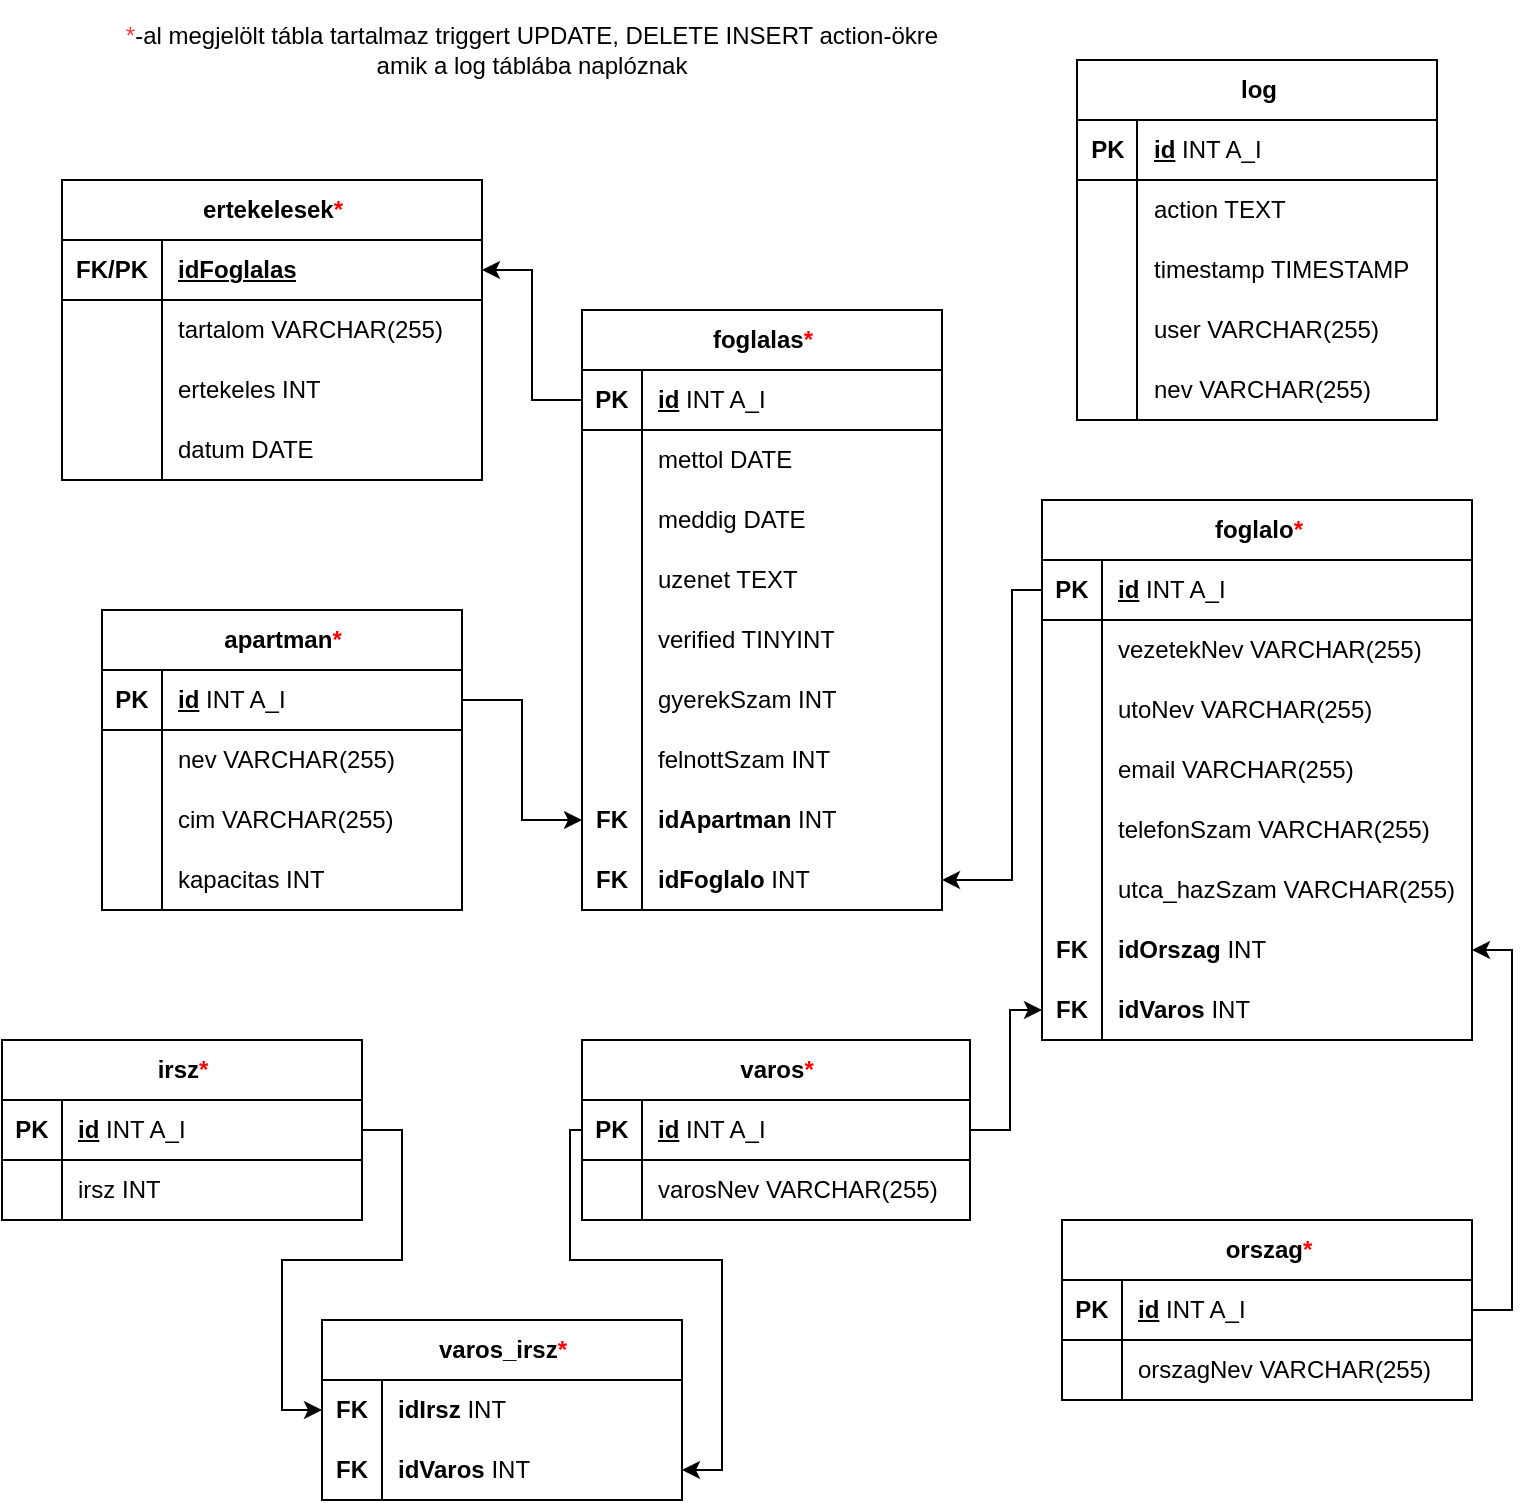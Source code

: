 <mxfile version="26.1.2">
  <diagram id="C5RBs43oDa-KdzZeNtuy" name="Page-1">
    <mxGraphModel dx="1674" dy="746" grid="1" gridSize="10" guides="1" tooltips="1" connect="1" arrows="1" fold="1" page="1" pageScale="1" pageWidth="827" pageHeight="1169" math="0" shadow="0">
      <root>
        <mxCell id="WIyWlLk6GJQsqaUBKTNV-0" />
        <mxCell id="WIyWlLk6GJQsqaUBKTNV-1" parent="WIyWlLk6GJQsqaUBKTNV-0" />
        <mxCell id="QdJBQ31iJPerD64NWR5G-0" value="apartman&lt;span style=&quot;color: rgb(255, 0, 0);&quot;&gt;*&lt;/span&gt;" style="shape=table;startSize=30;container=1;collapsible=1;childLayout=tableLayout;fixedRows=1;rowLines=0;fontStyle=1;align=center;resizeLast=1;html=1;" parent="WIyWlLk6GJQsqaUBKTNV-1" vertex="1">
          <mxGeometry x="70" y="325" width="180" height="150" as="geometry" />
        </mxCell>
        <mxCell id="QdJBQ31iJPerD64NWR5G-1" value="" style="shape=tableRow;horizontal=0;startSize=0;swimlaneHead=0;swimlaneBody=0;fillColor=none;collapsible=0;dropTarget=0;points=[[0,0.5],[1,0.5]];portConstraint=eastwest;top=0;left=0;right=0;bottom=1;" parent="QdJBQ31iJPerD64NWR5G-0" vertex="1">
          <mxGeometry y="30" width="180" height="30" as="geometry" />
        </mxCell>
        <mxCell id="QdJBQ31iJPerD64NWR5G-2" value="PK" style="shape=partialRectangle;connectable=0;fillColor=none;top=0;left=0;bottom=0;right=0;fontStyle=1;overflow=hidden;whiteSpace=wrap;html=1;" parent="QdJBQ31iJPerD64NWR5G-1" vertex="1">
          <mxGeometry width="30" height="30" as="geometry">
            <mxRectangle width="30" height="30" as="alternateBounds" />
          </mxGeometry>
        </mxCell>
        <mxCell id="QdJBQ31iJPerD64NWR5G-3" value="&lt;u&gt;id&lt;/u&gt; &lt;span style=&quot;font-weight: normal;&quot;&gt;INT A_I&lt;/span&gt;" style="shape=partialRectangle;connectable=0;fillColor=none;top=0;left=0;bottom=0;right=0;align=left;spacingLeft=6;fontStyle=1;overflow=hidden;whiteSpace=wrap;html=1;" parent="QdJBQ31iJPerD64NWR5G-1" vertex="1">
          <mxGeometry x="30" width="150" height="30" as="geometry">
            <mxRectangle width="150" height="30" as="alternateBounds" />
          </mxGeometry>
        </mxCell>
        <mxCell id="QdJBQ31iJPerD64NWR5G-4" value="" style="shape=tableRow;horizontal=0;startSize=0;swimlaneHead=0;swimlaneBody=0;fillColor=none;collapsible=0;dropTarget=0;points=[[0,0.5],[1,0.5]];portConstraint=eastwest;top=0;left=0;right=0;bottom=0;" parent="QdJBQ31iJPerD64NWR5G-0" vertex="1">
          <mxGeometry y="60" width="180" height="30" as="geometry" />
        </mxCell>
        <mxCell id="QdJBQ31iJPerD64NWR5G-5" value="" style="shape=partialRectangle;connectable=0;fillColor=none;top=0;left=0;bottom=0;right=0;editable=1;overflow=hidden;whiteSpace=wrap;html=1;" parent="QdJBQ31iJPerD64NWR5G-4" vertex="1">
          <mxGeometry width="30" height="30" as="geometry">
            <mxRectangle width="30" height="30" as="alternateBounds" />
          </mxGeometry>
        </mxCell>
        <mxCell id="QdJBQ31iJPerD64NWR5G-6" value="nev VARCHAR(255)" style="shape=partialRectangle;connectable=0;fillColor=none;top=0;left=0;bottom=0;right=0;align=left;spacingLeft=6;overflow=hidden;whiteSpace=wrap;html=1;" parent="QdJBQ31iJPerD64NWR5G-4" vertex="1">
          <mxGeometry x="30" width="150" height="30" as="geometry">
            <mxRectangle width="150" height="30" as="alternateBounds" />
          </mxGeometry>
        </mxCell>
        <mxCell id="QdJBQ31iJPerD64NWR5G-7" value="" style="shape=tableRow;horizontal=0;startSize=0;swimlaneHead=0;swimlaneBody=0;fillColor=none;collapsible=0;dropTarget=0;points=[[0,0.5],[1,0.5]];portConstraint=eastwest;top=0;left=0;right=0;bottom=0;" parent="QdJBQ31iJPerD64NWR5G-0" vertex="1">
          <mxGeometry y="90" width="180" height="30" as="geometry" />
        </mxCell>
        <mxCell id="QdJBQ31iJPerD64NWR5G-8" value="" style="shape=partialRectangle;connectable=0;fillColor=none;top=0;left=0;bottom=0;right=0;editable=1;overflow=hidden;whiteSpace=wrap;html=1;" parent="QdJBQ31iJPerD64NWR5G-7" vertex="1">
          <mxGeometry width="30" height="30" as="geometry">
            <mxRectangle width="30" height="30" as="alternateBounds" />
          </mxGeometry>
        </mxCell>
        <mxCell id="QdJBQ31iJPerD64NWR5G-9" value="cim VARCHAR(255)" style="shape=partialRectangle;connectable=0;fillColor=none;top=0;left=0;bottom=0;right=0;align=left;spacingLeft=6;overflow=hidden;whiteSpace=wrap;html=1;" parent="QdJBQ31iJPerD64NWR5G-7" vertex="1">
          <mxGeometry x="30" width="150" height="30" as="geometry">
            <mxRectangle width="150" height="30" as="alternateBounds" />
          </mxGeometry>
        </mxCell>
        <mxCell id="QdJBQ31iJPerD64NWR5G-10" value="" style="shape=tableRow;horizontal=0;startSize=0;swimlaneHead=0;swimlaneBody=0;fillColor=none;collapsible=0;dropTarget=0;points=[[0,0.5],[1,0.5]];portConstraint=eastwest;top=0;left=0;right=0;bottom=0;" parent="QdJBQ31iJPerD64NWR5G-0" vertex="1">
          <mxGeometry y="120" width="180" height="30" as="geometry" />
        </mxCell>
        <mxCell id="QdJBQ31iJPerD64NWR5G-11" value="" style="shape=partialRectangle;connectable=0;fillColor=none;top=0;left=0;bottom=0;right=0;editable=1;overflow=hidden;whiteSpace=wrap;html=1;" parent="QdJBQ31iJPerD64NWR5G-10" vertex="1">
          <mxGeometry width="30" height="30" as="geometry">
            <mxRectangle width="30" height="30" as="alternateBounds" />
          </mxGeometry>
        </mxCell>
        <mxCell id="QdJBQ31iJPerD64NWR5G-12" value="kapacitas INT" style="shape=partialRectangle;connectable=0;fillColor=none;top=0;left=0;bottom=0;right=0;align=left;spacingLeft=6;overflow=hidden;whiteSpace=wrap;html=1;" parent="QdJBQ31iJPerD64NWR5G-10" vertex="1">
          <mxGeometry x="30" width="150" height="30" as="geometry">
            <mxRectangle width="150" height="30" as="alternateBounds" />
          </mxGeometry>
        </mxCell>
        <mxCell id="QdJBQ31iJPerD64NWR5G-27" value="ertekelesek&lt;font style=&quot;color: rgb(255, 0, 0);&quot;&gt;*&lt;/font&gt;" style="shape=table;startSize=30;container=1;collapsible=1;childLayout=tableLayout;fixedRows=1;rowLines=0;fontStyle=1;align=center;resizeLast=1;html=1;" parent="WIyWlLk6GJQsqaUBKTNV-1" vertex="1">
          <mxGeometry x="50" y="110" width="210" height="150" as="geometry" />
        </mxCell>
        <mxCell id="QdJBQ31iJPerD64NWR5G-28" value="" style="shape=tableRow;horizontal=0;startSize=0;swimlaneHead=0;swimlaneBody=0;fillColor=none;collapsible=0;dropTarget=0;points=[[0,0.5],[1,0.5]];portConstraint=eastwest;top=0;left=0;right=0;bottom=1;" parent="QdJBQ31iJPerD64NWR5G-27" vertex="1">
          <mxGeometry y="30" width="210" height="30" as="geometry" />
        </mxCell>
        <mxCell id="QdJBQ31iJPerD64NWR5G-29" value="FK/PK" style="shape=partialRectangle;connectable=0;fillColor=none;top=0;left=0;bottom=0;right=0;fontStyle=1;overflow=hidden;whiteSpace=wrap;html=1;" parent="QdJBQ31iJPerD64NWR5G-28" vertex="1">
          <mxGeometry width="50" height="30" as="geometry">
            <mxRectangle width="50" height="30" as="alternateBounds" />
          </mxGeometry>
        </mxCell>
        <mxCell id="QdJBQ31iJPerD64NWR5G-30" value="&lt;u&gt;idFoglalas&lt;/u&gt;" style="shape=partialRectangle;connectable=0;fillColor=none;top=0;left=0;bottom=0;right=0;align=left;spacingLeft=6;fontStyle=1;overflow=hidden;whiteSpace=wrap;html=1;" parent="QdJBQ31iJPerD64NWR5G-28" vertex="1">
          <mxGeometry x="50" width="160" height="30" as="geometry">
            <mxRectangle width="160" height="30" as="alternateBounds" />
          </mxGeometry>
        </mxCell>
        <mxCell id="QdJBQ31iJPerD64NWR5G-31" value="" style="shape=tableRow;horizontal=0;startSize=0;swimlaneHead=0;swimlaneBody=0;fillColor=none;collapsible=0;dropTarget=0;points=[[0,0.5],[1,0.5]];portConstraint=eastwest;top=0;left=0;right=0;bottom=0;" parent="QdJBQ31iJPerD64NWR5G-27" vertex="1">
          <mxGeometry y="60" width="210" height="30" as="geometry" />
        </mxCell>
        <mxCell id="QdJBQ31iJPerD64NWR5G-32" value="" style="shape=partialRectangle;connectable=0;fillColor=none;top=0;left=0;bottom=0;right=0;editable=1;overflow=hidden;whiteSpace=wrap;html=1;" parent="QdJBQ31iJPerD64NWR5G-31" vertex="1">
          <mxGeometry width="50" height="30" as="geometry">
            <mxRectangle width="50" height="30" as="alternateBounds" />
          </mxGeometry>
        </mxCell>
        <mxCell id="QdJBQ31iJPerD64NWR5G-33" value="tartalom VARCHAR(255)" style="shape=partialRectangle;connectable=0;fillColor=none;top=0;left=0;bottom=0;right=0;align=left;spacingLeft=6;overflow=hidden;whiteSpace=wrap;html=1;" parent="QdJBQ31iJPerD64NWR5G-31" vertex="1">
          <mxGeometry x="50" width="160" height="30" as="geometry">
            <mxRectangle width="160" height="30" as="alternateBounds" />
          </mxGeometry>
        </mxCell>
        <mxCell id="QdJBQ31iJPerD64NWR5G-34" value="" style="shape=tableRow;horizontal=0;startSize=0;swimlaneHead=0;swimlaneBody=0;fillColor=none;collapsible=0;dropTarget=0;points=[[0,0.5],[1,0.5]];portConstraint=eastwest;top=0;left=0;right=0;bottom=0;" parent="QdJBQ31iJPerD64NWR5G-27" vertex="1">
          <mxGeometry y="90" width="210" height="30" as="geometry" />
        </mxCell>
        <mxCell id="QdJBQ31iJPerD64NWR5G-35" value="" style="shape=partialRectangle;connectable=0;fillColor=none;top=0;left=0;bottom=0;right=0;editable=1;overflow=hidden;whiteSpace=wrap;html=1;" parent="QdJBQ31iJPerD64NWR5G-34" vertex="1">
          <mxGeometry width="50" height="30" as="geometry">
            <mxRectangle width="50" height="30" as="alternateBounds" />
          </mxGeometry>
        </mxCell>
        <mxCell id="QdJBQ31iJPerD64NWR5G-36" value="ertekeles INT" style="shape=partialRectangle;connectable=0;fillColor=none;top=0;left=0;bottom=0;right=0;align=left;spacingLeft=6;overflow=hidden;whiteSpace=wrap;html=1;" parent="QdJBQ31iJPerD64NWR5G-34" vertex="1">
          <mxGeometry x="50" width="160" height="30" as="geometry">
            <mxRectangle width="160" height="30" as="alternateBounds" />
          </mxGeometry>
        </mxCell>
        <mxCell id="wsWvE9rLtuv1UZlkLW_N-0" style="shape=tableRow;horizontal=0;startSize=0;swimlaneHead=0;swimlaneBody=0;fillColor=none;collapsible=0;dropTarget=0;points=[[0,0.5],[1,0.5]];portConstraint=eastwest;top=0;left=0;right=0;bottom=0;" parent="QdJBQ31iJPerD64NWR5G-27" vertex="1">
          <mxGeometry y="120" width="210" height="30" as="geometry" />
        </mxCell>
        <mxCell id="wsWvE9rLtuv1UZlkLW_N-1" style="shape=partialRectangle;connectable=0;fillColor=none;top=0;left=0;bottom=0;right=0;editable=1;overflow=hidden;whiteSpace=wrap;html=1;" parent="wsWvE9rLtuv1UZlkLW_N-0" vertex="1">
          <mxGeometry width="50" height="30" as="geometry">
            <mxRectangle width="50" height="30" as="alternateBounds" />
          </mxGeometry>
        </mxCell>
        <mxCell id="wsWvE9rLtuv1UZlkLW_N-2" value="datum DATE" style="shape=partialRectangle;connectable=0;fillColor=none;top=0;left=0;bottom=0;right=0;align=left;spacingLeft=6;overflow=hidden;whiteSpace=wrap;html=1;" parent="wsWvE9rLtuv1UZlkLW_N-0" vertex="1">
          <mxGeometry x="50" width="160" height="30" as="geometry">
            <mxRectangle width="160" height="30" as="alternateBounds" />
          </mxGeometry>
        </mxCell>
        <mxCell id="QdJBQ31iJPerD64NWR5G-47" value="foglalas&lt;span style=&quot;color: rgb(255, 0, 0);&quot;&gt;*&lt;/span&gt;" style="shape=table;startSize=30;container=1;collapsible=1;childLayout=tableLayout;fixedRows=1;rowLines=0;fontStyle=1;align=center;resizeLast=1;html=1;" parent="WIyWlLk6GJQsqaUBKTNV-1" vertex="1">
          <mxGeometry x="310" y="175" width="180" height="300" as="geometry" />
        </mxCell>
        <mxCell id="QdJBQ31iJPerD64NWR5G-48" value="" style="shape=tableRow;horizontal=0;startSize=0;swimlaneHead=0;swimlaneBody=0;fillColor=none;collapsible=0;dropTarget=0;points=[[0,0.5],[1,0.5]];portConstraint=eastwest;top=0;left=0;right=0;bottom=1;" parent="QdJBQ31iJPerD64NWR5G-47" vertex="1">
          <mxGeometry y="30" width="180" height="30" as="geometry" />
        </mxCell>
        <mxCell id="QdJBQ31iJPerD64NWR5G-49" value="PK" style="shape=partialRectangle;connectable=0;fillColor=none;top=0;left=0;bottom=0;right=0;fontStyle=1;overflow=hidden;whiteSpace=wrap;html=1;" parent="QdJBQ31iJPerD64NWR5G-48" vertex="1">
          <mxGeometry width="30" height="30" as="geometry">
            <mxRectangle width="30" height="30" as="alternateBounds" />
          </mxGeometry>
        </mxCell>
        <mxCell id="QdJBQ31iJPerD64NWR5G-50" value="&lt;div&gt;&lt;u&gt;id&lt;/u&gt; &lt;span style=&quot;font-weight: normal;&quot;&gt;INT A_I&lt;/span&gt;&lt;/div&gt;" style="shape=partialRectangle;connectable=0;fillColor=none;top=0;left=0;bottom=0;right=0;align=left;spacingLeft=6;fontStyle=1;overflow=hidden;whiteSpace=wrap;html=1;" parent="QdJBQ31iJPerD64NWR5G-48" vertex="1">
          <mxGeometry x="30" width="150" height="30" as="geometry">
            <mxRectangle width="150" height="30" as="alternateBounds" />
          </mxGeometry>
        </mxCell>
        <mxCell id="QdJBQ31iJPerD64NWR5G-51" value="" style="shape=tableRow;horizontal=0;startSize=0;swimlaneHead=0;swimlaneBody=0;fillColor=none;collapsible=0;dropTarget=0;points=[[0,0.5],[1,0.5]];portConstraint=eastwest;top=0;left=0;right=0;bottom=0;" parent="QdJBQ31iJPerD64NWR5G-47" vertex="1">
          <mxGeometry y="60" width="180" height="30" as="geometry" />
        </mxCell>
        <mxCell id="QdJBQ31iJPerD64NWR5G-52" value="" style="shape=partialRectangle;connectable=0;fillColor=none;top=0;left=0;bottom=0;right=0;editable=1;overflow=hidden;whiteSpace=wrap;html=1;" parent="QdJBQ31iJPerD64NWR5G-51" vertex="1">
          <mxGeometry width="30" height="30" as="geometry">
            <mxRectangle width="30" height="30" as="alternateBounds" />
          </mxGeometry>
        </mxCell>
        <mxCell id="QdJBQ31iJPerD64NWR5G-53" value="mettol DATE" style="shape=partialRectangle;connectable=0;fillColor=none;top=0;left=0;bottom=0;right=0;align=left;spacingLeft=6;overflow=hidden;whiteSpace=wrap;html=1;" parent="QdJBQ31iJPerD64NWR5G-51" vertex="1">
          <mxGeometry x="30" width="150" height="30" as="geometry">
            <mxRectangle width="150" height="30" as="alternateBounds" />
          </mxGeometry>
        </mxCell>
        <mxCell id="QdJBQ31iJPerD64NWR5G-54" value="" style="shape=tableRow;horizontal=0;startSize=0;swimlaneHead=0;swimlaneBody=0;fillColor=none;collapsible=0;dropTarget=0;points=[[0,0.5],[1,0.5]];portConstraint=eastwest;top=0;left=0;right=0;bottom=0;" parent="QdJBQ31iJPerD64NWR5G-47" vertex="1">
          <mxGeometry y="90" width="180" height="30" as="geometry" />
        </mxCell>
        <mxCell id="QdJBQ31iJPerD64NWR5G-55" value="" style="shape=partialRectangle;connectable=0;fillColor=none;top=0;left=0;bottom=0;right=0;editable=1;overflow=hidden;whiteSpace=wrap;html=1;" parent="QdJBQ31iJPerD64NWR5G-54" vertex="1">
          <mxGeometry width="30" height="30" as="geometry">
            <mxRectangle width="30" height="30" as="alternateBounds" />
          </mxGeometry>
        </mxCell>
        <mxCell id="QdJBQ31iJPerD64NWR5G-56" value="meddig DATE" style="shape=partialRectangle;connectable=0;fillColor=none;top=0;left=0;bottom=0;right=0;align=left;spacingLeft=6;overflow=hidden;whiteSpace=wrap;html=1;" parent="QdJBQ31iJPerD64NWR5G-54" vertex="1">
          <mxGeometry x="30" width="150" height="30" as="geometry">
            <mxRectangle width="150" height="30" as="alternateBounds" />
          </mxGeometry>
        </mxCell>
        <mxCell id="QdJBQ31iJPerD64NWR5G-57" value="" style="shape=tableRow;horizontal=0;startSize=0;swimlaneHead=0;swimlaneBody=0;fillColor=none;collapsible=0;dropTarget=0;points=[[0,0.5],[1,0.5]];portConstraint=eastwest;top=0;left=0;right=0;bottom=0;" parent="QdJBQ31iJPerD64NWR5G-47" vertex="1">
          <mxGeometry y="120" width="180" height="30" as="geometry" />
        </mxCell>
        <mxCell id="QdJBQ31iJPerD64NWR5G-58" value="" style="shape=partialRectangle;connectable=0;fillColor=none;top=0;left=0;bottom=0;right=0;editable=1;overflow=hidden;whiteSpace=wrap;html=1;" parent="QdJBQ31iJPerD64NWR5G-57" vertex="1">
          <mxGeometry width="30" height="30" as="geometry">
            <mxRectangle width="30" height="30" as="alternateBounds" />
          </mxGeometry>
        </mxCell>
        <mxCell id="QdJBQ31iJPerD64NWR5G-59" value="uzenet TEXT" style="shape=partialRectangle;connectable=0;fillColor=none;top=0;left=0;bottom=0;right=0;align=left;spacingLeft=6;overflow=hidden;whiteSpace=wrap;html=1;" parent="QdJBQ31iJPerD64NWR5G-57" vertex="1">
          <mxGeometry x="30" width="150" height="30" as="geometry">
            <mxRectangle width="150" height="30" as="alternateBounds" />
          </mxGeometry>
        </mxCell>
        <mxCell id="QdJBQ31iJPerD64NWR5G-60" style="shape=tableRow;horizontal=0;startSize=0;swimlaneHead=0;swimlaneBody=0;fillColor=none;collapsible=0;dropTarget=0;points=[[0,0.5],[1,0.5]];portConstraint=eastwest;top=0;left=0;right=0;bottom=0;" parent="QdJBQ31iJPerD64NWR5G-47" vertex="1">
          <mxGeometry y="150" width="180" height="30" as="geometry" />
        </mxCell>
        <mxCell id="QdJBQ31iJPerD64NWR5G-61" value="" style="shape=partialRectangle;connectable=0;fillColor=none;top=0;left=0;bottom=0;right=0;editable=1;overflow=hidden;whiteSpace=wrap;html=1;" parent="QdJBQ31iJPerD64NWR5G-60" vertex="1">
          <mxGeometry width="30" height="30" as="geometry">
            <mxRectangle width="30" height="30" as="alternateBounds" />
          </mxGeometry>
        </mxCell>
        <mxCell id="QdJBQ31iJPerD64NWR5G-62" value="&lt;div&gt;verified TINYINT&lt;/div&gt;" style="shape=partialRectangle;connectable=0;fillColor=none;top=0;left=0;bottom=0;right=0;align=left;spacingLeft=6;overflow=hidden;whiteSpace=wrap;html=1;" parent="QdJBQ31iJPerD64NWR5G-60" vertex="1">
          <mxGeometry x="30" width="150" height="30" as="geometry">
            <mxRectangle width="150" height="30" as="alternateBounds" />
          </mxGeometry>
        </mxCell>
        <mxCell id="QdJBQ31iJPerD64NWR5G-72" style="shape=tableRow;horizontal=0;startSize=0;swimlaneHead=0;swimlaneBody=0;fillColor=none;collapsible=0;dropTarget=0;points=[[0,0.5],[1,0.5]];portConstraint=eastwest;top=0;left=0;right=0;bottom=0;" parent="QdJBQ31iJPerD64NWR5G-47" vertex="1">
          <mxGeometry y="180" width="180" height="30" as="geometry" />
        </mxCell>
        <mxCell id="QdJBQ31iJPerD64NWR5G-73" style="shape=partialRectangle;connectable=0;fillColor=none;top=0;left=0;bottom=0;right=0;editable=1;overflow=hidden;whiteSpace=wrap;html=1;" parent="QdJBQ31iJPerD64NWR5G-72" vertex="1">
          <mxGeometry width="30" height="30" as="geometry">
            <mxRectangle width="30" height="30" as="alternateBounds" />
          </mxGeometry>
        </mxCell>
        <mxCell id="QdJBQ31iJPerD64NWR5G-74" value="gyerekSzam INT" style="shape=partialRectangle;connectable=0;fillColor=none;top=0;left=0;bottom=0;right=0;align=left;spacingLeft=6;overflow=hidden;whiteSpace=wrap;html=1;" parent="QdJBQ31iJPerD64NWR5G-72" vertex="1">
          <mxGeometry x="30" width="150" height="30" as="geometry">
            <mxRectangle width="150" height="30" as="alternateBounds" />
          </mxGeometry>
        </mxCell>
        <mxCell id="QdJBQ31iJPerD64NWR5G-69" style="shape=tableRow;horizontal=0;startSize=0;swimlaneHead=0;swimlaneBody=0;fillColor=none;collapsible=0;dropTarget=0;points=[[0,0.5],[1,0.5]];portConstraint=eastwest;top=0;left=0;right=0;bottom=0;" parent="QdJBQ31iJPerD64NWR5G-47" vertex="1">
          <mxGeometry y="210" width="180" height="30" as="geometry" />
        </mxCell>
        <mxCell id="QdJBQ31iJPerD64NWR5G-70" style="shape=partialRectangle;connectable=0;fillColor=none;top=0;left=0;bottom=0;right=0;editable=1;overflow=hidden;whiteSpace=wrap;html=1;" parent="QdJBQ31iJPerD64NWR5G-69" vertex="1">
          <mxGeometry width="30" height="30" as="geometry">
            <mxRectangle width="30" height="30" as="alternateBounds" />
          </mxGeometry>
        </mxCell>
        <mxCell id="QdJBQ31iJPerD64NWR5G-71" value="felnottSzam INT" style="shape=partialRectangle;connectable=0;fillColor=none;top=0;left=0;bottom=0;right=0;align=left;spacingLeft=6;overflow=hidden;whiteSpace=wrap;html=1;" parent="QdJBQ31iJPerD64NWR5G-69" vertex="1">
          <mxGeometry x="30" width="150" height="30" as="geometry">
            <mxRectangle width="150" height="30" as="alternateBounds" />
          </mxGeometry>
        </mxCell>
        <mxCell id="QdJBQ31iJPerD64NWR5G-66" style="shape=tableRow;horizontal=0;startSize=0;swimlaneHead=0;swimlaneBody=0;fillColor=none;collapsible=0;dropTarget=0;points=[[0,0.5],[1,0.5]];portConstraint=eastwest;top=0;left=0;right=0;bottom=0;" parent="QdJBQ31iJPerD64NWR5G-47" vertex="1">
          <mxGeometry y="240" width="180" height="30" as="geometry" />
        </mxCell>
        <mxCell id="QdJBQ31iJPerD64NWR5G-67" value="&lt;b&gt;FK&lt;/b&gt;" style="shape=partialRectangle;connectable=0;fillColor=none;top=0;left=0;bottom=0;right=0;editable=1;overflow=hidden;whiteSpace=wrap;html=1;" parent="QdJBQ31iJPerD64NWR5G-66" vertex="1">
          <mxGeometry width="30" height="30" as="geometry">
            <mxRectangle width="30" height="30" as="alternateBounds" />
          </mxGeometry>
        </mxCell>
        <mxCell id="QdJBQ31iJPerD64NWR5G-68" value="&lt;b&gt;idApartman &lt;/b&gt;INT" style="shape=partialRectangle;connectable=0;fillColor=none;top=0;left=0;bottom=0;right=0;align=left;spacingLeft=6;overflow=hidden;whiteSpace=wrap;html=1;" parent="QdJBQ31iJPerD64NWR5G-66" vertex="1">
          <mxGeometry x="30" width="150" height="30" as="geometry">
            <mxRectangle width="150" height="30" as="alternateBounds" />
          </mxGeometry>
        </mxCell>
        <mxCell id="QdJBQ31iJPerD64NWR5G-63" style="shape=tableRow;horizontal=0;startSize=0;swimlaneHead=0;swimlaneBody=0;fillColor=none;collapsible=0;dropTarget=0;points=[[0,0.5],[1,0.5]];portConstraint=eastwest;top=0;left=0;right=0;bottom=0;" parent="QdJBQ31iJPerD64NWR5G-47" vertex="1">
          <mxGeometry y="270" width="180" height="30" as="geometry" />
        </mxCell>
        <mxCell id="QdJBQ31iJPerD64NWR5G-64" value="FK" style="shape=partialRectangle;connectable=0;fillColor=none;top=0;left=0;bottom=0;right=0;editable=1;overflow=hidden;whiteSpace=wrap;html=1;fontStyle=1" parent="QdJBQ31iJPerD64NWR5G-63" vertex="1">
          <mxGeometry width="30" height="30" as="geometry">
            <mxRectangle width="30" height="30" as="alternateBounds" />
          </mxGeometry>
        </mxCell>
        <mxCell id="QdJBQ31iJPerD64NWR5G-65" value="&lt;b&gt;idFoglalo &lt;/b&gt;INT &lt;b&gt;&lt;br&gt;&lt;/b&gt;" style="shape=partialRectangle;connectable=0;fillColor=none;top=0;left=0;bottom=0;right=0;align=left;spacingLeft=6;overflow=hidden;whiteSpace=wrap;html=1;" parent="QdJBQ31iJPerD64NWR5G-63" vertex="1">
          <mxGeometry x="30" width="150" height="30" as="geometry">
            <mxRectangle width="150" height="30" as="alternateBounds" />
          </mxGeometry>
        </mxCell>
        <mxCell id="QdJBQ31iJPerD64NWR5G-89" value="&lt;div&gt;foglalo&lt;span style=&quot;color: rgb(255, 0, 0); background-color: transparent;&quot;&gt;*&lt;/span&gt;&lt;/div&gt;" style="shape=table;startSize=30;container=1;collapsible=1;childLayout=tableLayout;fixedRows=1;rowLines=0;fontStyle=1;align=center;resizeLast=1;html=1;" parent="WIyWlLk6GJQsqaUBKTNV-1" vertex="1">
          <mxGeometry x="540" y="270" width="215" height="270" as="geometry" />
        </mxCell>
        <mxCell id="QdJBQ31iJPerD64NWR5G-90" value="" style="shape=tableRow;horizontal=0;startSize=0;swimlaneHead=0;swimlaneBody=0;fillColor=none;collapsible=0;dropTarget=0;points=[[0,0.5],[1,0.5]];portConstraint=eastwest;top=0;left=0;right=0;bottom=1;" parent="QdJBQ31iJPerD64NWR5G-89" vertex="1">
          <mxGeometry y="30" width="215" height="30" as="geometry" />
        </mxCell>
        <mxCell id="QdJBQ31iJPerD64NWR5G-91" value="PK" style="shape=partialRectangle;connectable=0;fillColor=none;top=0;left=0;bottom=0;right=0;fontStyle=1;overflow=hidden;whiteSpace=wrap;html=1;" parent="QdJBQ31iJPerD64NWR5G-90" vertex="1">
          <mxGeometry width="30" height="30" as="geometry">
            <mxRectangle width="30" height="30" as="alternateBounds" />
          </mxGeometry>
        </mxCell>
        <mxCell id="QdJBQ31iJPerD64NWR5G-92" value="&lt;div&gt;&lt;u&gt;id&lt;/u&gt; &lt;span style=&quot;font-weight: normal;&quot;&gt;INT A_I&lt;/span&gt;&lt;/div&gt;" style="shape=partialRectangle;connectable=0;fillColor=none;top=0;left=0;bottom=0;right=0;align=left;spacingLeft=6;fontStyle=1;overflow=hidden;whiteSpace=wrap;html=1;" parent="QdJBQ31iJPerD64NWR5G-90" vertex="1">
          <mxGeometry x="30" width="185" height="30" as="geometry">
            <mxRectangle width="185" height="30" as="alternateBounds" />
          </mxGeometry>
        </mxCell>
        <mxCell id="QdJBQ31iJPerD64NWR5G-93" value="" style="shape=tableRow;horizontal=0;startSize=0;swimlaneHead=0;swimlaneBody=0;fillColor=none;collapsible=0;dropTarget=0;points=[[0,0.5],[1,0.5]];portConstraint=eastwest;top=0;left=0;right=0;bottom=0;" parent="QdJBQ31iJPerD64NWR5G-89" vertex="1">
          <mxGeometry y="60" width="215" height="30" as="geometry" />
        </mxCell>
        <mxCell id="QdJBQ31iJPerD64NWR5G-94" value="" style="shape=partialRectangle;connectable=0;fillColor=none;top=0;left=0;bottom=0;right=0;editable=1;overflow=hidden;whiteSpace=wrap;html=1;" parent="QdJBQ31iJPerD64NWR5G-93" vertex="1">
          <mxGeometry width="30" height="30" as="geometry">
            <mxRectangle width="30" height="30" as="alternateBounds" />
          </mxGeometry>
        </mxCell>
        <mxCell id="QdJBQ31iJPerD64NWR5G-95" value="vezetekN&lt;span style=&quot;background-color: initial;&quot;&gt;ev VARCHAR(255)&lt;/span&gt;" style="shape=partialRectangle;connectable=0;fillColor=none;top=0;left=0;bottom=0;right=0;align=left;spacingLeft=6;overflow=hidden;whiteSpace=wrap;html=1;" parent="QdJBQ31iJPerD64NWR5G-93" vertex="1">
          <mxGeometry x="30" width="185" height="30" as="geometry">
            <mxRectangle width="185" height="30" as="alternateBounds" />
          </mxGeometry>
        </mxCell>
        <mxCell id="QdJBQ31iJPerD64NWR5G-96" value="" style="shape=tableRow;horizontal=0;startSize=0;swimlaneHead=0;swimlaneBody=0;fillColor=none;collapsible=0;dropTarget=0;points=[[0,0.5],[1,0.5]];portConstraint=eastwest;top=0;left=0;right=0;bottom=0;" parent="QdJBQ31iJPerD64NWR5G-89" vertex="1">
          <mxGeometry y="90" width="215" height="30" as="geometry" />
        </mxCell>
        <mxCell id="QdJBQ31iJPerD64NWR5G-97" value="" style="shape=partialRectangle;connectable=0;fillColor=none;top=0;left=0;bottom=0;right=0;editable=1;overflow=hidden;whiteSpace=wrap;html=1;" parent="QdJBQ31iJPerD64NWR5G-96" vertex="1">
          <mxGeometry width="30" height="30" as="geometry">
            <mxRectangle width="30" height="30" as="alternateBounds" />
          </mxGeometry>
        </mxCell>
        <mxCell id="QdJBQ31iJPerD64NWR5G-98" value="utoNev VARCHAR(255)" style="shape=partialRectangle;connectable=0;fillColor=none;top=0;left=0;bottom=0;right=0;align=left;spacingLeft=6;overflow=hidden;whiteSpace=wrap;html=1;" parent="QdJBQ31iJPerD64NWR5G-96" vertex="1">
          <mxGeometry x="30" width="185" height="30" as="geometry">
            <mxRectangle width="185" height="30" as="alternateBounds" />
          </mxGeometry>
        </mxCell>
        <mxCell id="QdJBQ31iJPerD64NWR5G-99" value="" style="shape=tableRow;horizontal=0;startSize=0;swimlaneHead=0;swimlaneBody=0;fillColor=none;collapsible=0;dropTarget=0;points=[[0,0.5],[1,0.5]];portConstraint=eastwest;top=0;left=0;right=0;bottom=0;" parent="QdJBQ31iJPerD64NWR5G-89" vertex="1">
          <mxGeometry y="120" width="215" height="30" as="geometry" />
        </mxCell>
        <mxCell id="QdJBQ31iJPerD64NWR5G-100" value="" style="shape=partialRectangle;connectable=0;fillColor=none;top=0;left=0;bottom=0;right=0;editable=1;overflow=hidden;whiteSpace=wrap;html=1;" parent="QdJBQ31iJPerD64NWR5G-99" vertex="1">
          <mxGeometry width="30" height="30" as="geometry">
            <mxRectangle width="30" height="30" as="alternateBounds" />
          </mxGeometry>
        </mxCell>
        <mxCell id="QdJBQ31iJPerD64NWR5G-101" value="email VARCHAR(255)" style="shape=partialRectangle;connectable=0;fillColor=none;top=0;left=0;bottom=0;right=0;align=left;spacingLeft=6;overflow=hidden;whiteSpace=wrap;html=1;" parent="QdJBQ31iJPerD64NWR5G-99" vertex="1">
          <mxGeometry x="30" width="185" height="30" as="geometry">
            <mxRectangle width="185" height="30" as="alternateBounds" />
          </mxGeometry>
        </mxCell>
        <mxCell id="QdJBQ31iJPerD64NWR5G-102" style="shape=tableRow;horizontal=0;startSize=0;swimlaneHead=0;swimlaneBody=0;fillColor=none;collapsible=0;dropTarget=0;points=[[0,0.5],[1,0.5]];portConstraint=eastwest;top=0;left=0;right=0;bottom=0;" parent="QdJBQ31iJPerD64NWR5G-89" vertex="1">
          <mxGeometry y="150" width="215" height="30" as="geometry" />
        </mxCell>
        <mxCell id="QdJBQ31iJPerD64NWR5G-103" value="" style="shape=partialRectangle;connectable=0;fillColor=none;top=0;left=0;bottom=0;right=0;editable=1;overflow=hidden;whiteSpace=wrap;html=1;" parent="QdJBQ31iJPerD64NWR5G-102" vertex="1">
          <mxGeometry width="30" height="30" as="geometry">
            <mxRectangle width="30" height="30" as="alternateBounds" />
          </mxGeometry>
        </mxCell>
        <mxCell id="QdJBQ31iJPerD64NWR5G-104" value="telefonSzam VARCHAR(255)" style="shape=partialRectangle;connectable=0;fillColor=none;top=0;left=0;bottom=0;right=0;align=left;spacingLeft=6;overflow=hidden;whiteSpace=wrap;html=1;" parent="QdJBQ31iJPerD64NWR5G-102" vertex="1">
          <mxGeometry x="30" width="185" height="30" as="geometry">
            <mxRectangle width="185" height="30" as="alternateBounds" />
          </mxGeometry>
        </mxCell>
        <mxCell id="QdJBQ31iJPerD64NWR5G-108" style="shape=tableRow;horizontal=0;startSize=0;swimlaneHead=0;swimlaneBody=0;fillColor=none;collapsible=0;dropTarget=0;points=[[0,0.5],[1,0.5]];portConstraint=eastwest;top=0;left=0;right=0;bottom=0;" parent="QdJBQ31iJPerD64NWR5G-89" vertex="1">
          <mxGeometry y="180" width="215" height="30" as="geometry" />
        </mxCell>
        <mxCell id="QdJBQ31iJPerD64NWR5G-109" style="shape=partialRectangle;connectable=0;fillColor=none;top=0;left=0;bottom=0;right=0;editable=1;overflow=hidden;whiteSpace=wrap;html=1;" parent="QdJBQ31iJPerD64NWR5G-108" vertex="1">
          <mxGeometry width="30" height="30" as="geometry">
            <mxRectangle width="30" height="30" as="alternateBounds" />
          </mxGeometry>
        </mxCell>
        <mxCell id="QdJBQ31iJPerD64NWR5G-110" value="utca_hazSzam VARCHAR(255)" style="shape=partialRectangle;connectable=0;fillColor=none;top=0;left=0;bottom=0;right=0;align=left;spacingLeft=6;overflow=hidden;whiteSpace=wrap;html=1;" parent="QdJBQ31iJPerD64NWR5G-108" vertex="1">
          <mxGeometry x="30" width="185" height="30" as="geometry">
            <mxRectangle width="185" height="30" as="alternateBounds" />
          </mxGeometry>
        </mxCell>
        <mxCell id="QdJBQ31iJPerD64NWR5G-111" style="shape=tableRow;horizontal=0;startSize=0;swimlaneHead=0;swimlaneBody=0;fillColor=none;collapsible=0;dropTarget=0;points=[[0,0.5],[1,0.5]];portConstraint=eastwest;top=0;left=0;right=0;bottom=0;" parent="QdJBQ31iJPerD64NWR5G-89" vertex="1">
          <mxGeometry y="210" width="215" height="30" as="geometry" />
        </mxCell>
        <mxCell id="QdJBQ31iJPerD64NWR5G-112" value="&lt;b&gt;FK&lt;/b&gt;" style="shape=partialRectangle;connectable=0;fillColor=none;top=0;left=0;bottom=0;right=0;editable=1;overflow=hidden;whiteSpace=wrap;html=1;" parent="QdJBQ31iJPerD64NWR5G-111" vertex="1">
          <mxGeometry width="30" height="30" as="geometry">
            <mxRectangle width="30" height="30" as="alternateBounds" />
          </mxGeometry>
        </mxCell>
        <mxCell id="QdJBQ31iJPerD64NWR5G-113" value="&lt;b&gt;idOrszag &lt;/b&gt;INT" style="shape=partialRectangle;connectable=0;fillColor=none;top=0;left=0;bottom=0;right=0;align=left;spacingLeft=6;overflow=hidden;whiteSpace=wrap;html=1;" parent="QdJBQ31iJPerD64NWR5G-111" vertex="1">
          <mxGeometry x="30" width="185" height="30" as="geometry">
            <mxRectangle width="185" height="30" as="alternateBounds" />
          </mxGeometry>
        </mxCell>
        <mxCell id="QdJBQ31iJPerD64NWR5G-114" style="shape=tableRow;horizontal=0;startSize=0;swimlaneHead=0;swimlaneBody=0;fillColor=none;collapsible=0;dropTarget=0;points=[[0,0.5],[1,0.5]];portConstraint=eastwest;top=0;left=0;right=0;bottom=0;" parent="QdJBQ31iJPerD64NWR5G-89" vertex="1">
          <mxGeometry y="240" width="215" height="30" as="geometry" />
        </mxCell>
        <mxCell id="QdJBQ31iJPerD64NWR5G-115" value="FK" style="shape=partialRectangle;connectable=0;fillColor=none;top=0;left=0;bottom=0;right=0;editable=1;overflow=hidden;whiteSpace=wrap;html=1;fontStyle=1" parent="QdJBQ31iJPerD64NWR5G-114" vertex="1">
          <mxGeometry width="30" height="30" as="geometry">
            <mxRectangle width="30" height="30" as="alternateBounds" />
          </mxGeometry>
        </mxCell>
        <mxCell id="QdJBQ31iJPerD64NWR5G-116" value="&lt;b&gt;idVaros&lt;/b&gt; INT" style="shape=partialRectangle;connectable=0;fillColor=none;top=0;left=0;bottom=0;right=0;align=left;spacingLeft=6;overflow=hidden;whiteSpace=wrap;html=1;" parent="QdJBQ31iJPerD64NWR5G-114" vertex="1">
          <mxGeometry x="30" width="185" height="30" as="geometry">
            <mxRectangle width="185" height="30" as="alternateBounds" />
          </mxGeometry>
        </mxCell>
        <mxCell id="QdJBQ31iJPerD64NWR5G-162" style="edgeStyle=orthogonalEdgeStyle;rounded=0;orthogonalLoop=1;jettySize=auto;html=1;entryX=0;entryY=0.5;entryDx=0;entryDy=0;" parent="WIyWlLk6GJQsqaUBKTNV-1" source="QdJBQ31iJPerD64NWR5G-117" target="QdJBQ31iJPerD64NWR5G-114" edge="1">
          <mxGeometry relative="1" as="geometry" />
        </mxCell>
        <mxCell id="QdJBQ31iJPerD64NWR5G-117" value="varos&lt;span style=&quot;color: rgb(255, 0, 0);&quot;&gt;*&lt;/span&gt;" style="shape=table;startSize=30;container=1;collapsible=1;childLayout=tableLayout;fixedRows=1;rowLines=0;fontStyle=1;align=center;resizeLast=1;html=1;" parent="WIyWlLk6GJQsqaUBKTNV-1" vertex="1">
          <mxGeometry x="310" y="540" width="194" height="90" as="geometry" />
        </mxCell>
        <mxCell id="QdJBQ31iJPerD64NWR5G-118" value="" style="shape=tableRow;horizontal=0;startSize=0;swimlaneHead=0;swimlaneBody=0;fillColor=none;collapsible=0;dropTarget=0;points=[[0,0.5],[1,0.5]];portConstraint=eastwest;top=0;left=0;right=0;bottom=1;" parent="QdJBQ31iJPerD64NWR5G-117" vertex="1">
          <mxGeometry y="30" width="194" height="30" as="geometry" />
        </mxCell>
        <mxCell id="QdJBQ31iJPerD64NWR5G-119" value="PK" style="shape=partialRectangle;connectable=0;fillColor=none;top=0;left=0;bottom=0;right=0;fontStyle=1;overflow=hidden;whiteSpace=wrap;html=1;" parent="QdJBQ31iJPerD64NWR5G-118" vertex="1">
          <mxGeometry width="30" height="30" as="geometry">
            <mxRectangle width="30" height="30" as="alternateBounds" />
          </mxGeometry>
        </mxCell>
        <mxCell id="QdJBQ31iJPerD64NWR5G-120" value="&lt;u&gt;id&lt;/u&gt; &lt;span style=&quot;font-weight: normal;&quot;&gt;INT A_I&lt;/span&gt;" style="shape=partialRectangle;connectable=0;fillColor=none;top=0;left=0;bottom=0;right=0;align=left;spacingLeft=6;fontStyle=1;overflow=hidden;whiteSpace=wrap;html=1;" parent="QdJBQ31iJPerD64NWR5G-118" vertex="1">
          <mxGeometry x="30" width="164" height="30" as="geometry">
            <mxRectangle width="164" height="30" as="alternateBounds" />
          </mxGeometry>
        </mxCell>
        <mxCell id="QdJBQ31iJPerD64NWR5G-121" value="" style="shape=tableRow;horizontal=0;startSize=0;swimlaneHead=0;swimlaneBody=0;fillColor=none;collapsible=0;dropTarget=0;points=[[0,0.5],[1,0.5]];portConstraint=eastwest;top=0;left=0;right=0;bottom=0;" parent="QdJBQ31iJPerD64NWR5G-117" vertex="1">
          <mxGeometry y="60" width="194" height="30" as="geometry" />
        </mxCell>
        <mxCell id="QdJBQ31iJPerD64NWR5G-122" value="" style="shape=partialRectangle;connectable=0;fillColor=none;top=0;left=0;bottom=0;right=0;editable=1;overflow=hidden;whiteSpace=wrap;html=1;" parent="QdJBQ31iJPerD64NWR5G-121" vertex="1">
          <mxGeometry width="30" height="30" as="geometry">
            <mxRectangle width="30" height="30" as="alternateBounds" />
          </mxGeometry>
        </mxCell>
        <mxCell id="QdJBQ31iJPerD64NWR5G-123" value="varosNev VARCHAR(255)" style="shape=partialRectangle;connectable=0;fillColor=none;top=0;left=0;bottom=0;right=0;align=left;spacingLeft=6;overflow=hidden;whiteSpace=wrap;html=1;" parent="QdJBQ31iJPerD64NWR5G-121" vertex="1">
          <mxGeometry x="30" width="164" height="30" as="geometry">
            <mxRectangle width="164" height="30" as="alternateBounds" />
          </mxGeometry>
        </mxCell>
        <mxCell id="QdJBQ31iJPerD64NWR5G-130" value="irsz&lt;span style=&quot;color: rgb(255, 0, 0);&quot;&gt;*&lt;/span&gt;" style="shape=table;startSize=30;container=1;collapsible=1;childLayout=tableLayout;fixedRows=1;rowLines=0;fontStyle=1;align=center;resizeLast=1;html=1;" parent="WIyWlLk6GJQsqaUBKTNV-1" vertex="1">
          <mxGeometry x="20" y="540" width="180" height="90" as="geometry" />
        </mxCell>
        <mxCell id="QdJBQ31iJPerD64NWR5G-131" value="" style="shape=tableRow;horizontal=0;startSize=0;swimlaneHead=0;swimlaneBody=0;fillColor=none;collapsible=0;dropTarget=0;points=[[0,0.5],[1,0.5]];portConstraint=eastwest;top=0;left=0;right=0;bottom=1;" parent="QdJBQ31iJPerD64NWR5G-130" vertex="1">
          <mxGeometry y="30" width="180" height="30" as="geometry" />
        </mxCell>
        <mxCell id="QdJBQ31iJPerD64NWR5G-132" value="PK" style="shape=partialRectangle;connectable=0;fillColor=none;top=0;left=0;bottom=0;right=0;fontStyle=1;overflow=hidden;whiteSpace=wrap;html=1;" parent="QdJBQ31iJPerD64NWR5G-131" vertex="1">
          <mxGeometry width="30" height="30" as="geometry">
            <mxRectangle width="30" height="30" as="alternateBounds" />
          </mxGeometry>
        </mxCell>
        <mxCell id="QdJBQ31iJPerD64NWR5G-133" value="&lt;u&gt;id&lt;/u&gt; &lt;span style=&quot;font-weight: normal;&quot;&gt;INT A_I&lt;/span&gt;" style="shape=partialRectangle;connectable=0;fillColor=none;top=0;left=0;bottom=0;right=0;align=left;spacingLeft=6;fontStyle=1;overflow=hidden;whiteSpace=wrap;html=1;" parent="QdJBQ31iJPerD64NWR5G-131" vertex="1">
          <mxGeometry x="30" width="150" height="30" as="geometry">
            <mxRectangle width="150" height="30" as="alternateBounds" />
          </mxGeometry>
        </mxCell>
        <mxCell id="QdJBQ31iJPerD64NWR5G-134" value="" style="shape=tableRow;horizontal=0;startSize=0;swimlaneHead=0;swimlaneBody=0;fillColor=none;collapsible=0;dropTarget=0;points=[[0,0.5],[1,0.5]];portConstraint=eastwest;top=0;left=0;right=0;bottom=0;" parent="QdJBQ31iJPerD64NWR5G-130" vertex="1">
          <mxGeometry y="60" width="180" height="30" as="geometry" />
        </mxCell>
        <mxCell id="QdJBQ31iJPerD64NWR5G-135" value="" style="shape=partialRectangle;connectable=0;fillColor=none;top=0;left=0;bottom=0;right=0;editable=1;overflow=hidden;whiteSpace=wrap;html=1;" parent="QdJBQ31iJPerD64NWR5G-134" vertex="1">
          <mxGeometry width="30" height="30" as="geometry">
            <mxRectangle width="30" height="30" as="alternateBounds" />
          </mxGeometry>
        </mxCell>
        <mxCell id="QdJBQ31iJPerD64NWR5G-136" value="irsz INT" style="shape=partialRectangle;connectable=0;fillColor=none;top=0;left=0;bottom=0;right=0;align=left;spacingLeft=6;overflow=hidden;whiteSpace=wrap;html=1;" parent="QdJBQ31iJPerD64NWR5G-134" vertex="1">
          <mxGeometry x="30" width="150" height="30" as="geometry">
            <mxRectangle width="150" height="30" as="alternateBounds" />
          </mxGeometry>
        </mxCell>
        <mxCell id="QdJBQ31iJPerD64NWR5G-143" value="varos_irsz&lt;span style=&quot;color: rgb(255, 0, 0);&quot;&gt;*&lt;/span&gt;" style="shape=table;startSize=30;container=1;collapsible=1;childLayout=tableLayout;fixedRows=1;rowLines=0;fontStyle=1;align=center;resizeLast=1;html=1;" parent="WIyWlLk6GJQsqaUBKTNV-1" vertex="1">
          <mxGeometry x="180" y="680" width="180" height="90" as="geometry" />
        </mxCell>
        <mxCell id="QdJBQ31iJPerD64NWR5G-147" value="" style="shape=tableRow;horizontal=0;startSize=0;swimlaneHead=0;swimlaneBody=0;fillColor=none;collapsible=0;dropTarget=0;points=[[0,0.5],[1,0.5]];portConstraint=eastwest;top=0;left=0;right=0;bottom=0;" parent="QdJBQ31iJPerD64NWR5G-143" vertex="1">
          <mxGeometry y="30" width="180" height="30" as="geometry" />
        </mxCell>
        <mxCell id="QdJBQ31iJPerD64NWR5G-148" value="FK" style="shape=partialRectangle;connectable=0;fillColor=none;top=0;left=0;bottom=0;right=0;editable=1;overflow=hidden;whiteSpace=wrap;html=1;fontStyle=1" parent="QdJBQ31iJPerD64NWR5G-147" vertex="1">
          <mxGeometry width="30" height="30" as="geometry">
            <mxRectangle width="30" height="30" as="alternateBounds" />
          </mxGeometry>
        </mxCell>
        <mxCell id="QdJBQ31iJPerD64NWR5G-149" value="idIrsz &lt;span style=&quot;font-weight: normal;&quot;&gt;INT&lt;/span&gt;" style="shape=partialRectangle;connectable=0;fillColor=none;top=0;left=0;bottom=0;right=0;align=left;spacingLeft=6;overflow=hidden;whiteSpace=wrap;html=1;fontStyle=1" parent="QdJBQ31iJPerD64NWR5G-147" vertex="1">
          <mxGeometry x="30" width="150" height="30" as="geometry">
            <mxRectangle width="150" height="30" as="alternateBounds" />
          </mxGeometry>
        </mxCell>
        <mxCell id="QdJBQ31iJPerD64NWR5G-150" value="" style="shape=tableRow;horizontal=0;startSize=0;swimlaneHead=0;swimlaneBody=0;fillColor=none;collapsible=0;dropTarget=0;points=[[0,0.5],[1,0.5]];portConstraint=eastwest;top=0;left=0;right=0;bottom=0;" parent="QdJBQ31iJPerD64NWR5G-143" vertex="1">
          <mxGeometry y="60" width="180" height="30" as="geometry" />
        </mxCell>
        <mxCell id="QdJBQ31iJPerD64NWR5G-151" value="FK" style="shape=partialRectangle;connectable=0;fillColor=none;top=0;left=0;bottom=0;right=0;editable=1;overflow=hidden;whiteSpace=wrap;html=1;fontStyle=1" parent="QdJBQ31iJPerD64NWR5G-150" vertex="1">
          <mxGeometry width="30" height="30" as="geometry">
            <mxRectangle width="30" height="30" as="alternateBounds" />
          </mxGeometry>
        </mxCell>
        <mxCell id="QdJBQ31iJPerD64NWR5G-152" value="idVaros &lt;span style=&quot;font-weight: normal;&quot;&gt;INT&lt;/span&gt;" style="shape=partialRectangle;connectable=0;fillColor=none;top=0;left=0;bottom=0;right=0;align=left;spacingLeft=6;overflow=hidden;whiteSpace=wrap;html=1;fontStyle=1" parent="QdJBQ31iJPerD64NWR5G-150" vertex="1">
          <mxGeometry x="30" width="150" height="30" as="geometry">
            <mxRectangle width="150" height="30" as="alternateBounds" />
          </mxGeometry>
        </mxCell>
        <mxCell id="QdJBQ31iJPerD64NWR5G-157" style="edgeStyle=orthogonalEdgeStyle;rounded=0;orthogonalLoop=1;jettySize=auto;html=1;entryX=1;entryY=0.5;entryDx=0;entryDy=0;" parent="WIyWlLk6GJQsqaUBKTNV-1" source="QdJBQ31iJPerD64NWR5G-90" target="QdJBQ31iJPerD64NWR5G-63" edge="1">
          <mxGeometry relative="1" as="geometry">
            <mxPoint x="500" y="460" as="targetPoint" />
            <Array as="points">
              <mxPoint x="525" y="315" />
              <mxPoint x="525" y="460" />
            </Array>
          </mxGeometry>
        </mxCell>
        <mxCell id="QdJBQ31iJPerD64NWR5G-158" style="edgeStyle=orthogonalEdgeStyle;rounded=0;orthogonalLoop=1;jettySize=auto;html=1;entryX=1;entryY=0.5;entryDx=0;entryDy=0;" parent="WIyWlLk6GJQsqaUBKTNV-1" source="QdJBQ31iJPerD64NWR5G-48" target="QdJBQ31iJPerD64NWR5G-28" edge="1">
          <mxGeometry relative="1" as="geometry" />
        </mxCell>
        <mxCell id="QdJBQ31iJPerD64NWR5G-159" style="edgeStyle=orthogonalEdgeStyle;rounded=0;orthogonalLoop=1;jettySize=auto;html=1;entryX=0;entryY=0.5;entryDx=0;entryDy=0;" parent="WIyWlLk6GJQsqaUBKTNV-1" source="QdJBQ31iJPerD64NWR5G-1" target="QdJBQ31iJPerD64NWR5G-66" edge="1">
          <mxGeometry relative="1" as="geometry" />
        </mxCell>
        <mxCell id="QdJBQ31iJPerD64NWR5G-160" style="edgeStyle=orthogonalEdgeStyle;rounded=0;orthogonalLoop=1;jettySize=auto;html=1;exitX=1;exitY=0.5;exitDx=0;exitDy=0;entryX=0;entryY=0.5;entryDx=0;entryDy=0;" parent="WIyWlLk6GJQsqaUBKTNV-1" source="QdJBQ31iJPerD64NWR5G-131" target="QdJBQ31iJPerD64NWR5G-143" edge="1">
          <mxGeometry relative="1" as="geometry">
            <Array as="points">
              <mxPoint x="220" y="585" />
              <mxPoint x="220" y="650" />
              <mxPoint x="160" y="650" />
              <mxPoint x="160" y="725" />
            </Array>
          </mxGeometry>
        </mxCell>
        <mxCell id="QdJBQ31iJPerD64NWR5G-161" style="edgeStyle=orthogonalEdgeStyle;rounded=0;orthogonalLoop=1;jettySize=auto;html=1;entryX=1;entryY=0.5;entryDx=0;entryDy=0;" parent="WIyWlLk6GJQsqaUBKTNV-1" source="QdJBQ31iJPerD64NWR5G-118" target="QdJBQ31iJPerD64NWR5G-150" edge="1">
          <mxGeometry relative="1" as="geometry">
            <Array as="points">
              <mxPoint x="304" y="585" />
              <mxPoint x="304" y="650" />
              <mxPoint x="380" y="650" />
              <mxPoint x="380" y="755" />
            </Array>
          </mxGeometry>
        </mxCell>
        <mxCell id="QdJBQ31iJPerD64NWR5G-164" value="orszag&lt;span style=&quot;color: rgb(255, 0, 0);&quot;&gt;*&lt;/span&gt;" style="shape=table;startSize=30;container=1;collapsible=1;childLayout=tableLayout;fixedRows=1;rowLines=0;fontStyle=1;align=center;resizeLast=1;html=1;" parent="WIyWlLk6GJQsqaUBKTNV-1" vertex="1">
          <mxGeometry x="550" y="630" width="205" height="90" as="geometry" />
        </mxCell>
        <mxCell id="QdJBQ31iJPerD64NWR5G-165" value="" style="shape=tableRow;horizontal=0;startSize=0;swimlaneHead=0;swimlaneBody=0;fillColor=none;collapsible=0;dropTarget=0;points=[[0,0.5],[1,0.5]];portConstraint=eastwest;top=0;left=0;right=0;bottom=1;" parent="QdJBQ31iJPerD64NWR5G-164" vertex="1">
          <mxGeometry y="30" width="205" height="30" as="geometry" />
        </mxCell>
        <mxCell id="QdJBQ31iJPerD64NWR5G-166" value="PK" style="shape=partialRectangle;connectable=0;fillColor=none;top=0;left=0;bottom=0;right=0;fontStyle=1;overflow=hidden;whiteSpace=wrap;html=1;" parent="QdJBQ31iJPerD64NWR5G-165" vertex="1">
          <mxGeometry width="30" height="30" as="geometry">
            <mxRectangle width="30" height="30" as="alternateBounds" />
          </mxGeometry>
        </mxCell>
        <mxCell id="QdJBQ31iJPerD64NWR5G-167" value="&lt;u&gt;id&lt;/u&gt; &lt;span style=&quot;font-weight: normal;&quot;&gt;INT A_I&lt;/span&gt;" style="shape=partialRectangle;connectable=0;fillColor=none;top=0;left=0;bottom=0;right=0;align=left;spacingLeft=6;fontStyle=1;overflow=hidden;whiteSpace=wrap;html=1;" parent="QdJBQ31iJPerD64NWR5G-165" vertex="1">
          <mxGeometry x="30" width="175" height="30" as="geometry">
            <mxRectangle width="175" height="30" as="alternateBounds" />
          </mxGeometry>
        </mxCell>
        <mxCell id="QdJBQ31iJPerD64NWR5G-168" value="" style="shape=tableRow;horizontal=0;startSize=0;swimlaneHead=0;swimlaneBody=0;fillColor=none;collapsible=0;dropTarget=0;points=[[0,0.5],[1,0.5]];portConstraint=eastwest;top=0;left=0;right=0;bottom=0;" parent="QdJBQ31iJPerD64NWR5G-164" vertex="1">
          <mxGeometry y="60" width="205" height="30" as="geometry" />
        </mxCell>
        <mxCell id="QdJBQ31iJPerD64NWR5G-169" value="" style="shape=partialRectangle;connectable=0;fillColor=none;top=0;left=0;bottom=0;right=0;editable=1;overflow=hidden;whiteSpace=wrap;html=1;" parent="QdJBQ31iJPerD64NWR5G-168" vertex="1">
          <mxGeometry width="30" height="30" as="geometry">
            <mxRectangle width="30" height="30" as="alternateBounds" />
          </mxGeometry>
        </mxCell>
        <mxCell id="QdJBQ31iJPerD64NWR5G-170" value="orszagNev VARCHAR(255)" style="shape=partialRectangle;connectable=0;fillColor=none;top=0;left=0;bottom=0;right=0;align=left;spacingLeft=6;overflow=hidden;whiteSpace=wrap;html=1;" parent="QdJBQ31iJPerD64NWR5G-168" vertex="1">
          <mxGeometry x="30" width="175" height="30" as="geometry">
            <mxRectangle width="175" height="30" as="alternateBounds" />
          </mxGeometry>
        </mxCell>
        <mxCell id="QdJBQ31iJPerD64NWR5G-171" style="edgeStyle=orthogonalEdgeStyle;rounded=0;orthogonalLoop=1;jettySize=auto;html=1;exitX=1;exitY=0.5;exitDx=0;exitDy=0;entryX=1;entryY=0.5;entryDx=0;entryDy=0;" parent="WIyWlLk6GJQsqaUBKTNV-1" source="QdJBQ31iJPerD64NWR5G-165" target="QdJBQ31iJPerD64NWR5G-111" edge="1">
          <mxGeometry relative="1" as="geometry" />
        </mxCell>
        <mxCell id="g8Bh4vpvFzyd9HT8Dh7D-13" value="log" style="shape=table;startSize=30;container=1;collapsible=1;childLayout=tableLayout;fixedRows=1;rowLines=0;fontStyle=1;align=center;resizeLast=1;html=1;" parent="WIyWlLk6GJQsqaUBKTNV-1" vertex="1">
          <mxGeometry x="557.5" y="50" width="180" height="180" as="geometry" />
        </mxCell>
        <mxCell id="g8Bh4vpvFzyd9HT8Dh7D-14" value="" style="shape=tableRow;horizontal=0;startSize=0;swimlaneHead=0;swimlaneBody=0;fillColor=none;collapsible=0;dropTarget=0;points=[[0,0.5],[1,0.5]];portConstraint=eastwest;top=0;left=0;right=0;bottom=1;" parent="g8Bh4vpvFzyd9HT8Dh7D-13" vertex="1">
          <mxGeometry y="30" width="180" height="30" as="geometry" />
        </mxCell>
        <mxCell id="g8Bh4vpvFzyd9HT8Dh7D-15" value="PK" style="shape=partialRectangle;connectable=0;fillColor=none;top=0;left=0;bottom=0;right=0;fontStyle=1;overflow=hidden;whiteSpace=wrap;html=1;" parent="g8Bh4vpvFzyd9HT8Dh7D-14" vertex="1">
          <mxGeometry width="30" height="30" as="geometry">
            <mxRectangle width="30" height="30" as="alternateBounds" />
          </mxGeometry>
        </mxCell>
        <mxCell id="g8Bh4vpvFzyd9HT8Dh7D-16" value="&lt;u&gt;id&lt;/u&gt; &lt;span style=&quot;font-weight: normal;&quot;&gt;INT A_I&lt;/span&gt;" style="shape=partialRectangle;connectable=0;fillColor=none;top=0;left=0;bottom=0;right=0;align=left;spacingLeft=6;fontStyle=1;overflow=hidden;whiteSpace=wrap;html=1;" parent="g8Bh4vpvFzyd9HT8Dh7D-14" vertex="1">
          <mxGeometry x="30" width="150" height="30" as="geometry">
            <mxRectangle width="150" height="30" as="alternateBounds" />
          </mxGeometry>
        </mxCell>
        <mxCell id="g8Bh4vpvFzyd9HT8Dh7D-20" style="shape=tableRow;horizontal=0;startSize=0;swimlaneHead=0;swimlaneBody=0;fillColor=none;collapsible=0;dropTarget=0;points=[[0,0.5],[1,0.5]];portConstraint=eastwest;top=0;left=0;right=0;bottom=0;" parent="g8Bh4vpvFzyd9HT8Dh7D-13" vertex="1">
          <mxGeometry y="60" width="180" height="30" as="geometry" />
        </mxCell>
        <mxCell id="g8Bh4vpvFzyd9HT8Dh7D-21" style="shape=partialRectangle;connectable=0;fillColor=none;top=0;left=0;bottom=0;right=0;editable=1;overflow=hidden;whiteSpace=wrap;html=1;" parent="g8Bh4vpvFzyd9HT8Dh7D-20" vertex="1">
          <mxGeometry width="30" height="30" as="geometry">
            <mxRectangle width="30" height="30" as="alternateBounds" />
          </mxGeometry>
        </mxCell>
        <mxCell id="g8Bh4vpvFzyd9HT8Dh7D-22" value="action TEXT" style="shape=partialRectangle;connectable=0;fillColor=none;top=0;left=0;bottom=0;right=0;align=left;spacingLeft=6;overflow=hidden;whiteSpace=wrap;html=1;" parent="g8Bh4vpvFzyd9HT8Dh7D-20" vertex="1">
          <mxGeometry x="30" width="150" height="30" as="geometry">
            <mxRectangle width="150" height="30" as="alternateBounds" />
          </mxGeometry>
        </mxCell>
        <mxCell id="g8Bh4vpvFzyd9HT8Dh7D-23" style="shape=tableRow;horizontal=0;startSize=0;swimlaneHead=0;swimlaneBody=0;fillColor=none;collapsible=0;dropTarget=0;points=[[0,0.5],[1,0.5]];portConstraint=eastwest;top=0;left=0;right=0;bottom=0;" parent="g8Bh4vpvFzyd9HT8Dh7D-13" vertex="1">
          <mxGeometry y="90" width="180" height="30" as="geometry" />
        </mxCell>
        <mxCell id="g8Bh4vpvFzyd9HT8Dh7D-24" style="shape=partialRectangle;connectable=0;fillColor=none;top=0;left=0;bottom=0;right=0;editable=1;overflow=hidden;whiteSpace=wrap;html=1;" parent="g8Bh4vpvFzyd9HT8Dh7D-23" vertex="1">
          <mxGeometry width="30" height="30" as="geometry">
            <mxRectangle width="30" height="30" as="alternateBounds" />
          </mxGeometry>
        </mxCell>
        <mxCell id="g8Bh4vpvFzyd9HT8Dh7D-25" value="timestamp TIMESTAMP" style="shape=partialRectangle;connectable=0;fillColor=none;top=0;left=0;bottom=0;right=0;align=left;spacingLeft=6;overflow=hidden;whiteSpace=wrap;html=1;" parent="g8Bh4vpvFzyd9HT8Dh7D-23" vertex="1">
          <mxGeometry x="30" width="150" height="30" as="geometry">
            <mxRectangle width="150" height="30" as="alternateBounds" />
          </mxGeometry>
        </mxCell>
        <mxCell id="g8Bh4vpvFzyd9HT8Dh7D-26" style="shape=tableRow;horizontal=0;startSize=0;swimlaneHead=0;swimlaneBody=0;fillColor=none;collapsible=0;dropTarget=0;points=[[0,0.5],[1,0.5]];portConstraint=eastwest;top=0;left=0;right=0;bottom=0;" parent="g8Bh4vpvFzyd9HT8Dh7D-13" vertex="1">
          <mxGeometry y="120" width="180" height="30" as="geometry" />
        </mxCell>
        <mxCell id="g8Bh4vpvFzyd9HT8Dh7D-27" style="shape=partialRectangle;connectable=0;fillColor=none;top=0;left=0;bottom=0;right=0;editable=1;overflow=hidden;whiteSpace=wrap;html=1;" parent="g8Bh4vpvFzyd9HT8Dh7D-26" vertex="1">
          <mxGeometry width="30" height="30" as="geometry">
            <mxRectangle width="30" height="30" as="alternateBounds" />
          </mxGeometry>
        </mxCell>
        <mxCell id="g8Bh4vpvFzyd9HT8Dh7D-28" value="user VARCHAR(255)" style="shape=partialRectangle;connectable=0;fillColor=none;top=0;left=0;bottom=0;right=0;align=left;spacingLeft=6;overflow=hidden;whiteSpace=wrap;html=1;" parent="g8Bh4vpvFzyd9HT8Dh7D-26" vertex="1">
          <mxGeometry x="30" width="150" height="30" as="geometry">
            <mxRectangle width="150" height="30" as="alternateBounds" />
          </mxGeometry>
        </mxCell>
        <mxCell id="g8Bh4vpvFzyd9HT8Dh7D-17" value="" style="shape=tableRow;horizontal=0;startSize=0;swimlaneHead=0;swimlaneBody=0;fillColor=none;collapsible=0;dropTarget=0;points=[[0,0.5],[1,0.5]];portConstraint=eastwest;top=0;left=0;right=0;bottom=0;" parent="g8Bh4vpvFzyd9HT8Dh7D-13" vertex="1">
          <mxGeometry y="150" width="180" height="30" as="geometry" />
        </mxCell>
        <mxCell id="g8Bh4vpvFzyd9HT8Dh7D-18" value="" style="shape=partialRectangle;connectable=0;fillColor=none;top=0;left=0;bottom=0;right=0;editable=1;overflow=hidden;whiteSpace=wrap;html=1;" parent="g8Bh4vpvFzyd9HT8Dh7D-17" vertex="1">
          <mxGeometry width="30" height="30" as="geometry">
            <mxRectangle width="30" height="30" as="alternateBounds" />
          </mxGeometry>
        </mxCell>
        <mxCell id="g8Bh4vpvFzyd9HT8Dh7D-19" value="nev VARCHAR(255)" style="shape=partialRectangle;connectable=0;fillColor=none;top=0;left=0;bottom=0;right=0;align=left;spacingLeft=6;overflow=hidden;whiteSpace=wrap;html=1;" parent="g8Bh4vpvFzyd9HT8Dh7D-17" vertex="1">
          <mxGeometry x="30" width="150" height="30" as="geometry">
            <mxRectangle width="150" height="30" as="alternateBounds" />
          </mxGeometry>
        </mxCell>
        <mxCell id="g8Bh4vpvFzyd9HT8Dh7D-29" value="&lt;font style=&quot;color: rgb(255, 51, 51);&quot;&gt;*&lt;/font&gt;-al megjelölt tábla tartalmaz triggert UPDATE, DELETE INSERT action-ökre amik a log táblába naplóznak" style="text;html=1;align=center;verticalAlign=middle;whiteSpace=wrap;rounded=0;" parent="WIyWlLk6GJQsqaUBKTNV-1" vertex="1">
          <mxGeometry x="80" y="20" width="410" height="50" as="geometry" />
        </mxCell>
      </root>
    </mxGraphModel>
  </diagram>
</mxfile>
